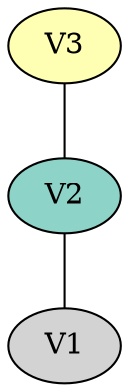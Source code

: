 graph colored {
node [style=filled colorscheme="set312"];
V2--V1;
V3--V2;
V2[fillcolor="1"];
V3[fillcolor="2"];
}